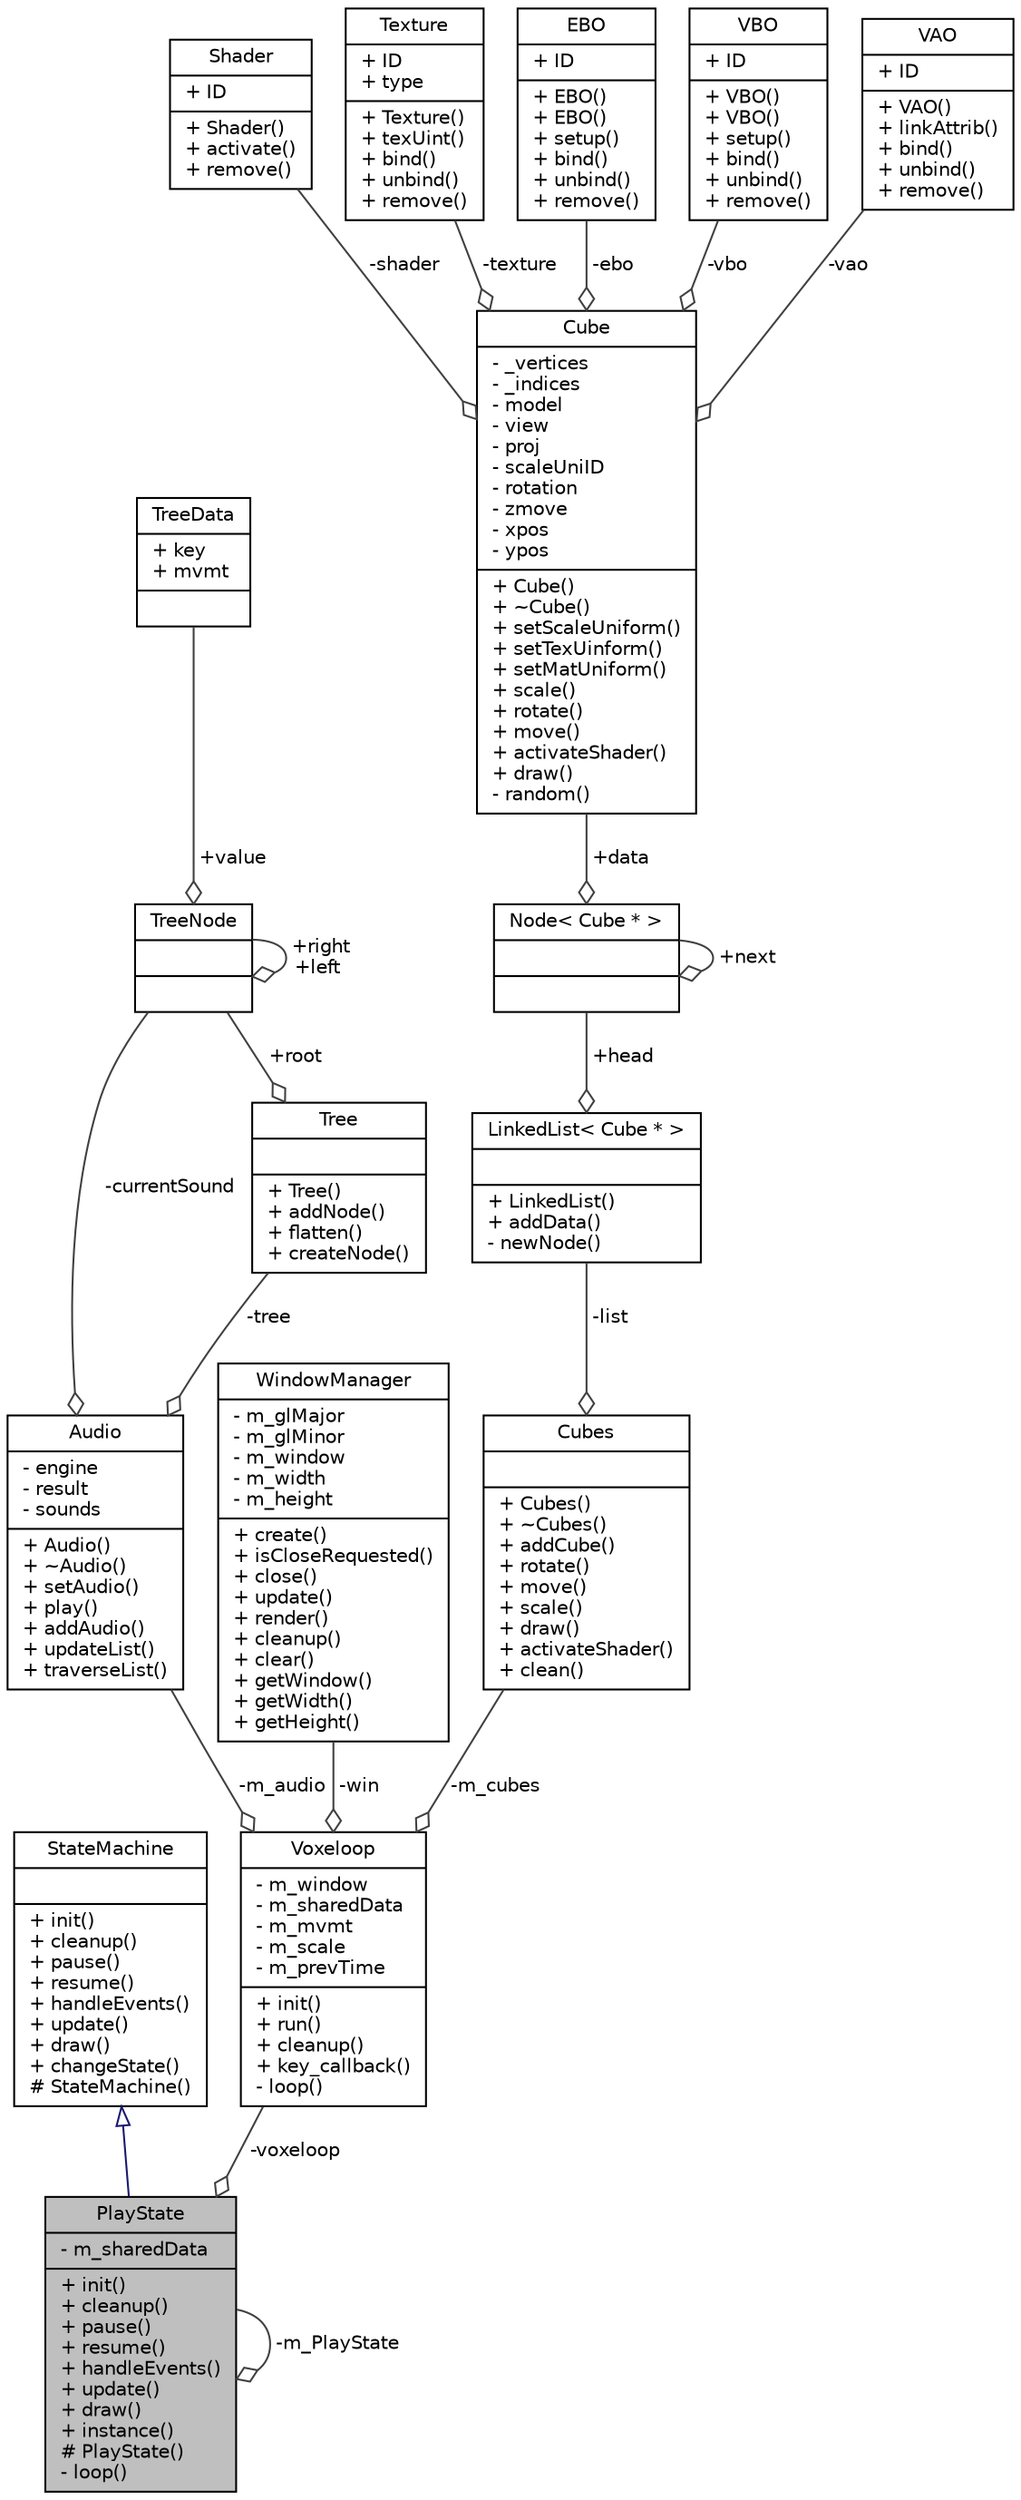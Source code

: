 digraph "PlayState"
{
 // INTERACTIVE_SVG=YES
 // LATEX_PDF_SIZE
  edge [fontname="Helvetica",fontsize="10",labelfontname="Helvetica",labelfontsize="10"];
  node [fontname="Helvetica",fontsize="10",shape=record];
  Node1 [label="{PlayState\n|- m_sharedData\l|+ init()\l+ cleanup()\l+ pause()\l+ resume()\l+ handleEvents()\l+ update()\l+ draw()\l+ instance()\l# PlayState()\l- loop()\l}",height=0.2,width=0.4,color="black", fillcolor="grey75", style="filled", fontcolor="black",tooltip=" "];
  Node2 -> Node1 [dir="back",color="midnightblue",fontsize="10",style="solid",arrowtail="onormal",fontname="Helvetica"];
  Node2 [label="{StateMachine\n||+ init()\l+ cleanup()\l+ pause()\l+ resume()\l+ handleEvents()\l+ update()\l+ draw()\l+ changeState()\l# StateMachine()\l}",height=0.2,width=0.4,color="black", fillcolor="white", style="filled",URL="$classStateMachine.html",tooltip=" "];
  Node1 -> Node1 [color="grey25",fontsize="10",style="solid",label=" -m_PlayState" ,arrowhead="odiamond",fontname="Helvetica"];
  Node3 -> Node1 [color="grey25",fontsize="10",style="solid",label=" -voxeloop" ,arrowhead="odiamond",fontname="Helvetica"];
  Node3 [label="{Voxeloop\n|- m_window\l- m_sharedData\l- m_mvmt\l- m_scale\l- m_prevTime\l|+ init()\l+ run()\l+ cleanup()\l+ key_callback()\l- loop()\l}",height=0.2,width=0.4,color="black", fillcolor="white", style="filled",URL="$classVoxeloop.html",tooltip=" "];
  Node4 -> Node3 [color="grey25",fontsize="10",style="solid",label=" -m_audio" ,arrowhead="odiamond",fontname="Helvetica"];
  Node4 [label="{Audio\n|- engine\l- result\l- sounds\l|+ Audio()\l+ ~Audio()\l+ setAudio()\l+ play()\l+ addAudio()\l+ updateList()\l+ traverseList()\l}",height=0.2,width=0.4,color="black", fillcolor="white", style="filled",URL="$classAudio.html",tooltip=" "];
  Node5 -> Node4 [color="grey25",fontsize="10",style="solid",label=" -currentSound" ,arrowhead="odiamond",fontname="Helvetica"];
  Node5 [label="{TreeNode\n||}",height=0.2,width=0.4,color="black", fillcolor="white", style="filled",URL="$structTreeNode.html",tooltip=" "];
  Node5 -> Node5 [color="grey25",fontsize="10",style="solid",label=" +right\n+left" ,arrowhead="odiamond",fontname="Helvetica"];
  Node6 -> Node5 [color="grey25",fontsize="10",style="solid",label=" +value" ,arrowhead="odiamond",fontname="Helvetica"];
  Node6 [label="{TreeData\n|+ key\l+ mvmt\l|}",height=0.2,width=0.4,color="black", fillcolor="white", style="filled",URL="$structTreeData.html",tooltip=" "];
  Node7 -> Node4 [color="grey25",fontsize="10",style="solid",label=" -tree" ,arrowhead="odiamond",fontname="Helvetica"];
  Node7 [label="{Tree\n||+ Tree()\l+ addNode()\l+ flatten()\l+ createNode()\l}",height=0.2,width=0.4,color="black", fillcolor="white", style="filled",URL="$classTree.html",tooltip=" "];
  Node5 -> Node7 [color="grey25",fontsize="10",style="solid",label=" +root" ,arrowhead="odiamond",fontname="Helvetica"];
  Node8 -> Node3 [color="grey25",fontsize="10",style="solid",label=" -win" ,arrowhead="odiamond",fontname="Helvetica"];
  Node8 [label="{WindowManager\n|- m_glMajor\l- m_glMinor\l- m_window\l- m_width\l- m_height\l|+ create()\l+ isCloseRequested()\l+ close()\l+ update()\l+ render()\l+ cleanup()\l+ clear()\l+ getWindow()\l+ getWidth()\l+ getHeight()\l}",height=0.2,width=0.4,color="black", fillcolor="white", style="filled",URL="$classWindowManager.html",tooltip=" "];
  Node9 -> Node3 [color="grey25",fontsize="10",style="solid",label=" -m_cubes" ,arrowhead="odiamond",fontname="Helvetica"];
  Node9 [label="{Cubes\n||+ Cubes()\l+ ~Cubes()\l+ addCube()\l+ rotate()\l+ move()\l+ scale()\l+ draw()\l+ activateShader()\l+ clean()\l}",height=0.2,width=0.4,color="black", fillcolor="white", style="filled",URL="$classCubes.html",tooltip=" "];
  Node10 -> Node9 [color="grey25",fontsize="10",style="solid",label=" -list" ,arrowhead="odiamond",fontname="Helvetica"];
  Node10 [label="{LinkedList\< Cube * \>\n||+ LinkedList()\l+ addData()\l- newNode()\l}",height=0.2,width=0.4,color="black", fillcolor="white", style="filled",URL="$classLinkedList.html",tooltip=" "];
  Node11 -> Node10 [color="grey25",fontsize="10",style="solid",label=" +head" ,arrowhead="odiamond",fontname="Helvetica"];
  Node11 [label="{Node\< Cube * \>\n||}",height=0.2,width=0.4,color="black", fillcolor="white", style="filled",URL="$structNode.html",tooltip=" "];
  Node12 -> Node11 [color="grey25",fontsize="10",style="solid",label=" +data" ,arrowhead="odiamond",fontname="Helvetica"];
  Node12 [label="{Cube\n|- _vertices\l- _indices\l- model\l- view\l- proj\l- scaleUniID\l- rotation\l- zmove\l- xpos\l- ypos\l|+ Cube()\l+ ~Cube()\l+ setScaleUniform()\l+ setTexUinform()\l+ setMatUniform()\l+ scale()\l+ rotate()\l+ move()\l+ activateShader()\l+ draw()\l- random()\l}",height=0.2,width=0.4,color="black", fillcolor="white", style="filled",URL="$classCube.html",tooltip=" "];
  Node13 -> Node12 [color="grey25",fontsize="10",style="solid",label=" -shader" ,arrowhead="odiamond",fontname="Helvetica"];
  Node13 [label="{Shader\n|+ ID\l|+ Shader()\l+ activate()\l+ remove()\l}",height=0.2,width=0.4,color="black", fillcolor="white", style="filled",URL="$classShader.html",tooltip=" "];
  Node14 -> Node12 [color="grey25",fontsize="10",style="solid",label=" -texture" ,arrowhead="odiamond",fontname="Helvetica"];
  Node14 [label="{Texture\n|+ ID\l+ type\l|+ Texture()\l+ texUint()\l+ bind()\l+ unbind()\l+ remove()\l}",height=0.2,width=0.4,color="black", fillcolor="white", style="filled",URL="$classTexture.html",tooltip=" "];
  Node15 -> Node12 [color="grey25",fontsize="10",style="solid",label=" -ebo" ,arrowhead="odiamond",fontname="Helvetica"];
  Node15 [label="{EBO\n|+ ID\l|+ EBO()\l+ EBO()\l+ setup()\l+ bind()\l+ unbind()\l+ remove()\l}",height=0.2,width=0.4,color="black", fillcolor="white", style="filled",URL="$classEBO.html",tooltip=" "];
  Node16 -> Node12 [color="grey25",fontsize="10",style="solid",label=" -vbo" ,arrowhead="odiamond",fontname="Helvetica"];
  Node16 [label="{VBO\n|+ ID\l|+ VBO()\l+ VBO()\l+ setup()\l+ bind()\l+ unbind()\l+ remove()\l}",height=0.2,width=0.4,color="black", fillcolor="white", style="filled",URL="$classVBO.html",tooltip=" "];
  Node17 -> Node12 [color="grey25",fontsize="10",style="solid",label=" -vao" ,arrowhead="odiamond",fontname="Helvetica"];
  Node17 [label="{VAO\n|+ ID\l|+ VAO()\l+ linkAttrib()\l+ bind()\l+ unbind()\l+ remove()\l}",height=0.2,width=0.4,color="black", fillcolor="white", style="filled",URL="$classVAO.html",tooltip=" "];
  Node11 -> Node11 [color="grey25",fontsize="10",style="solid",label=" +next" ,arrowhead="odiamond",fontname="Helvetica"];
}
